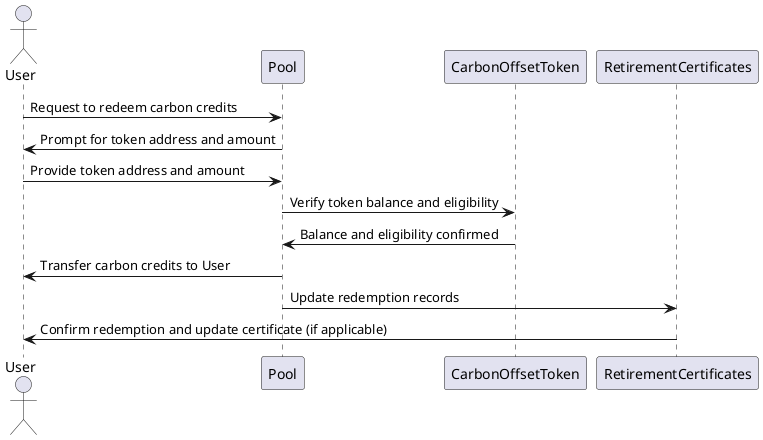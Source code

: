 @startuml
actor User as U
participant Pool as P
participant CarbonOffsetToken as T
participant RetirementCertificates as RC

U -> P: Request to redeem carbon credits
P -> U: Prompt for token address and amount
U -> P: Provide token address and amount
P -> T: Verify token balance and eligibility
T -> P: Balance and eligibility confirmed
P -> U: Transfer carbon credits to User
P -> RC: Update redemption records
RC -> U: Confirm redemption and update certificate (if applicable)
@enduml
